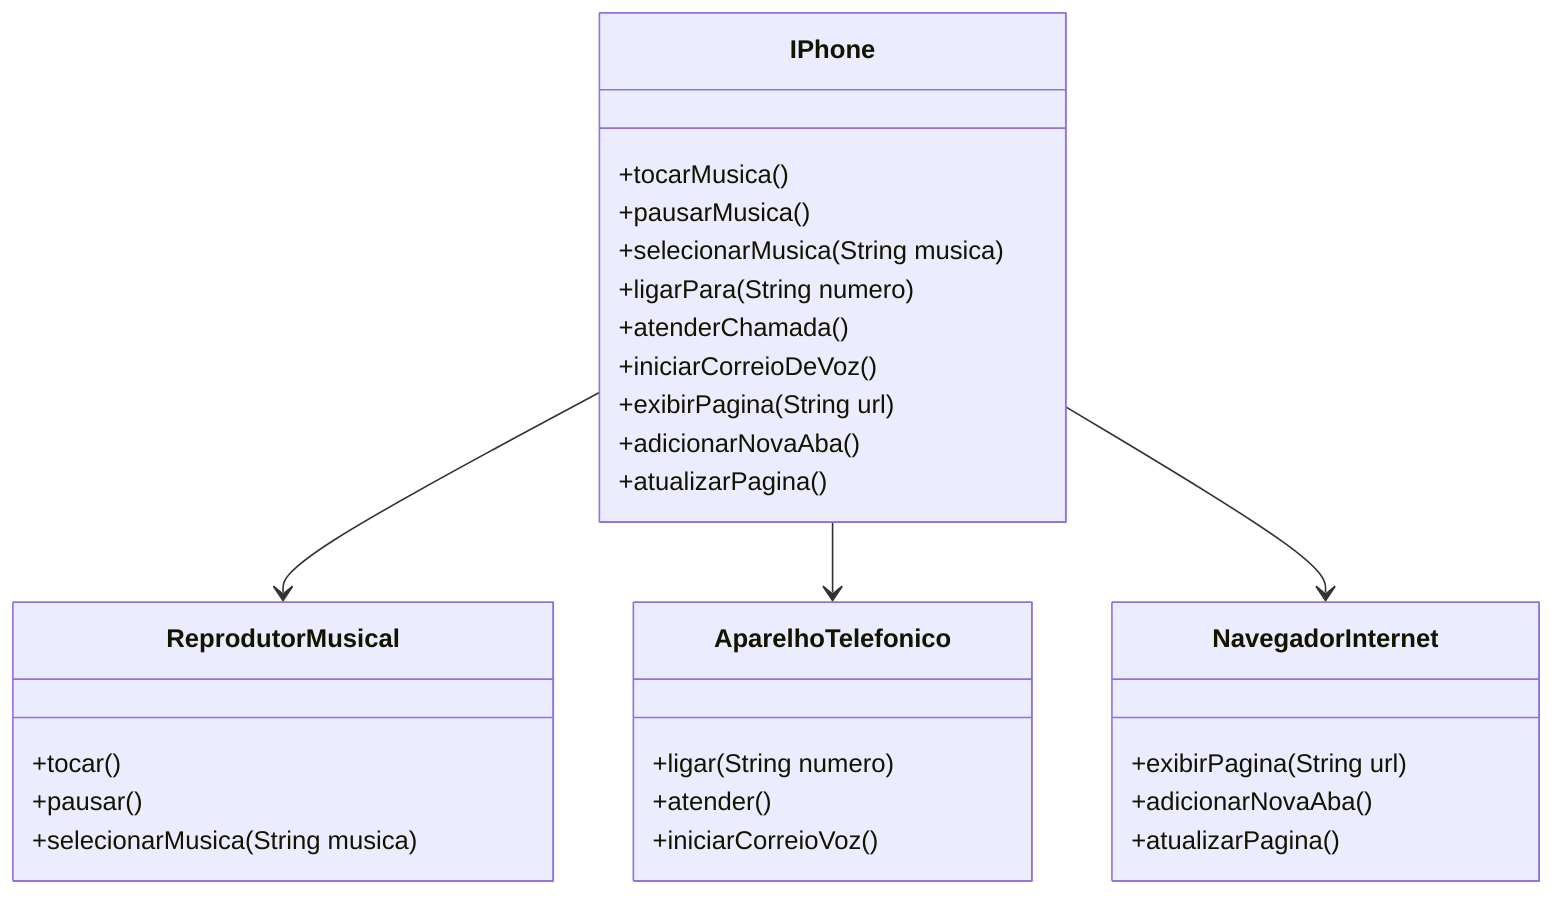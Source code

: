 classDiagram
    class IPhone {
        +tocarMusica()
        +pausarMusica()
        +selecionarMusica(String musica)
        +ligarPara(String numero)
        +atenderChamada()
        +iniciarCorreioDeVoz()
        +exibirPagina(String url)
        +adicionarNovaAba()
        +atualizarPagina()
    }

    IPhone --> ReprodutorMusical
    IPhone --> AparelhoTelefonico
    IPhone --> NavegadorInternet

    class ReprodutorMusical {
        +tocar()
        +pausar()
        +selecionarMusica(String musica)
    }

    class AparelhoTelefonico {
        +ligar(String numero)
        +atender()
        +iniciarCorreioVoz()
    }

    class NavegadorInternet {
        +exibirPagina(String url)
        +adicionarNovaAba()
        +atualizarPagina()
    }